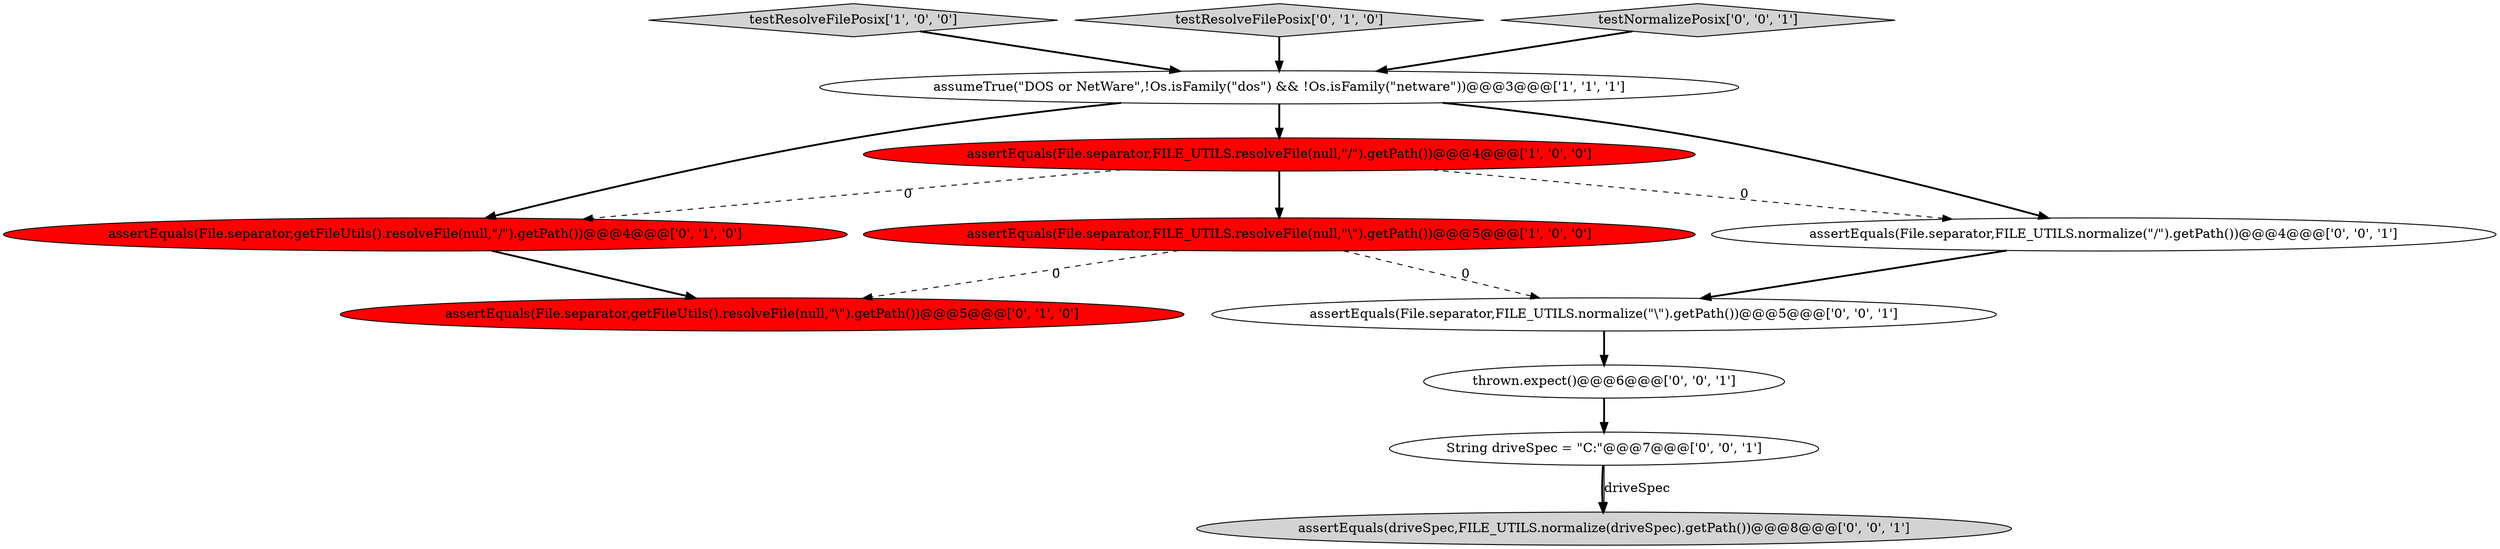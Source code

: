 digraph {
4 [style = filled, label = "assertEquals(File.separator,getFileUtils().resolveFile(null,\"\\\").getPath())@@@5@@@['0', '1', '0']", fillcolor = red, shape = ellipse image = "AAA1AAABBB2BBB"];
2 [style = filled, label = "testResolveFilePosix['1', '0', '0']", fillcolor = lightgray, shape = diamond image = "AAA0AAABBB1BBB"];
0 [style = filled, label = "assertEquals(File.separator,FILE_UTILS.resolveFile(null,\"/\").getPath())@@@4@@@['1', '0', '0']", fillcolor = red, shape = ellipse image = "AAA1AAABBB1BBB"];
6 [style = filled, label = "testResolveFilePosix['0', '1', '0']", fillcolor = lightgray, shape = diamond image = "AAA0AAABBB2BBB"];
7 [style = filled, label = "assertEquals(File.separator,FILE_UTILS.normalize(\"\\\").getPath())@@@5@@@['0', '0', '1']", fillcolor = white, shape = ellipse image = "AAA0AAABBB3BBB"];
9 [style = filled, label = "String driveSpec = \"C:\"@@@7@@@['0', '0', '1']", fillcolor = white, shape = ellipse image = "AAA0AAABBB3BBB"];
11 [style = filled, label = "testNormalizePosix['0', '0', '1']", fillcolor = lightgray, shape = diamond image = "AAA0AAABBB3BBB"];
8 [style = filled, label = "thrown.expect()@@@6@@@['0', '0', '1']", fillcolor = white, shape = ellipse image = "AAA0AAABBB3BBB"];
5 [style = filled, label = "assertEquals(File.separator,getFileUtils().resolveFile(null,\"/\").getPath())@@@4@@@['0', '1', '0']", fillcolor = red, shape = ellipse image = "AAA1AAABBB2BBB"];
12 [style = filled, label = "assertEquals(File.separator,FILE_UTILS.normalize(\"/\").getPath())@@@4@@@['0', '0', '1']", fillcolor = white, shape = ellipse image = "AAA0AAABBB3BBB"];
1 [style = filled, label = "assertEquals(File.separator,FILE_UTILS.resolveFile(null,\"\\\").getPath())@@@5@@@['1', '0', '0']", fillcolor = red, shape = ellipse image = "AAA1AAABBB1BBB"];
3 [style = filled, label = "assumeTrue(\"DOS or NetWare\",!Os.isFamily(\"dos\") && !Os.isFamily(\"netware\"))@@@3@@@['1', '1', '1']", fillcolor = white, shape = ellipse image = "AAA0AAABBB1BBB"];
10 [style = filled, label = "assertEquals(driveSpec,FILE_UTILS.normalize(driveSpec).getPath())@@@8@@@['0', '0', '1']", fillcolor = lightgray, shape = ellipse image = "AAA0AAABBB3BBB"];
1->4 [style = dashed, label="0"];
3->0 [style = bold, label=""];
6->3 [style = bold, label=""];
3->5 [style = bold, label=""];
3->12 [style = bold, label=""];
9->10 [style = bold, label=""];
0->5 [style = dashed, label="0"];
0->12 [style = dashed, label="0"];
7->8 [style = bold, label=""];
11->3 [style = bold, label=""];
1->7 [style = dashed, label="0"];
0->1 [style = bold, label=""];
9->10 [style = solid, label="driveSpec"];
12->7 [style = bold, label=""];
5->4 [style = bold, label=""];
2->3 [style = bold, label=""];
8->9 [style = bold, label=""];
}

